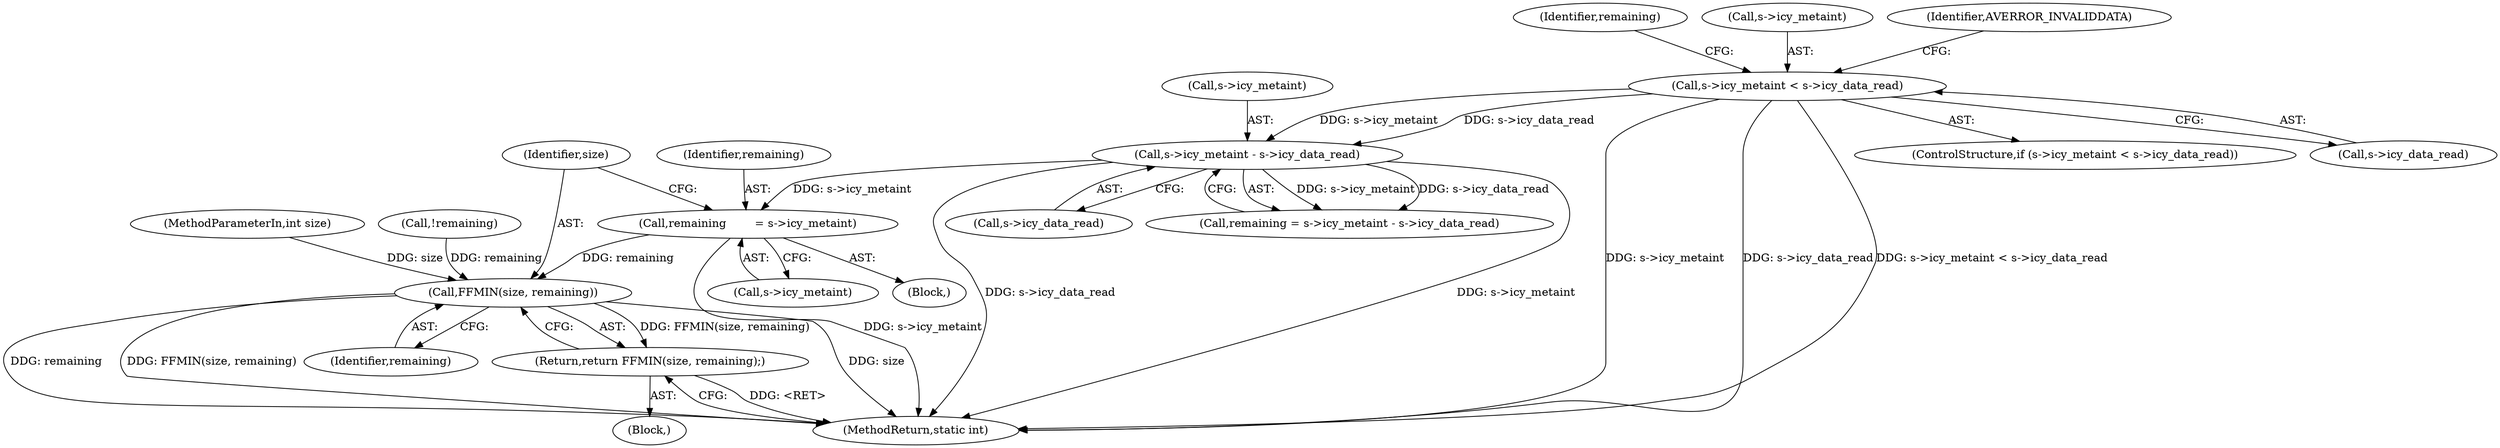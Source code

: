 digraph "0_FFmpeg_2a05c8f813de6f2278827734bf8102291e7484aa_8@API" {
"1000202" [label="(Call,remaining        = s->icy_metaint)"];
"1000125" [label="(Call,s->icy_metaint - s->icy_data_read)"];
"1000114" [label="(Call,s->icy_metaint < s->icy_data_read)"];
"1000208" [label="(Call,FFMIN(size, remaining))"];
"1000207" [label="(Return,return FFMIN(size, remaining);)"];
"1000204" [label="(Call,s->icy_metaint)"];
"1000208" [label="(Call,FFMIN(size, remaining))"];
"1000104" [label="(MethodParameterIn,int size)"];
"1000126" [label="(Call,s->icy_metaint)"];
"1000211" [label="(MethodReturn,static int)"];
"1000124" [label="(Identifier,remaining)"];
"1000114" [label="(Call,s->icy_metaint < s->icy_data_read)"];
"1000113" [label="(ControlStructure,if (s->icy_metaint < s->icy_data_read))"];
"1000105" [label="(Block,)"];
"1000115" [label="(Call,s->icy_metaint)"];
"1000202" [label="(Call,remaining        = s->icy_metaint)"];
"1000122" [label="(Identifier,AVERROR_INVALIDDATA)"];
"1000129" [label="(Call,s->icy_data_read)"];
"1000135" [label="(Block,)"];
"1000118" [label="(Call,s->icy_data_read)"];
"1000209" [label="(Identifier,size)"];
"1000133" [label="(Call,!remaining)"];
"1000210" [label="(Identifier,remaining)"];
"1000203" [label="(Identifier,remaining)"];
"1000123" [label="(Call,remaining = s->icy_metaint - s->icy_data_read)"];
"1000125" [label="(Call,s->icy_metaint - s->icy_data_read)"];
"1000207" [label="(Return,return FFMIN(size, remaining);)"];
"1000202" -> "1000135"  [label="AST: "];
"1000202" -> "1000204"  [label="CFG: "];
"1000203" -> "1000202"  [label="AST: "];
"1000204" -> "1000202"  [label="AST: "];
"1000209" -> "1000202"  [label="CFG: "];
"1000202" -> "1000211"  [label="DDG: s->icy_metaint"];
"1000125" -> "1000202"  [label="DDG: s->icy_metaint"];
"1000202" -> "1000208"  [label="DDG: remaining"];
"1000125" -> "1000123"  [label="AST: "];
"1000125" -> "1000129"  [label="CFG: "];
"1000126" -> "1000125"  [label="AST: "];
"1000129" -> "1000125"  [label="AST: "];
"1000123" -> "1000125"  [label="CFG: "];
"1000125" -> "1000211"  [label="DDG: s->icy_metaint"];
"1000125" -> "1000211"  [label="DDG: s->icy_data_read"];
"1000125" -> "1000123"  [label="DDG: s->icy_metaint"];
"1000125" -> "1000123"  [label="DDG: s->icy_data_read"];
"1000114" -> "1000125"  [label="DDG: s->icy_metaint"];
"1000114" -> "1000125"  [label="DDG: s->icy_data_read"];
"1000114" -> "1000113"  [label="AST: "];
"1000114" -> "1000118"  [label="CFG: "];
"1000115" -> "1000114"  [label="AST: "];
"1000118" -> "1000114"  [label="AST: "];
"1000122" -> "1000114"  [label="CFG: "];
"1000124" -> "1000114"  [label="CFG: "];
"1000114" -> "1000211"  [label="DDG: s->icy_metaint"];
"1000114" -> "1000211"  [label="DDG: s->icy_data_read"];
"1000114" -> "1000211"  [label="DDG: s->icy_metaint < s->icy_data_read"];
"1000208" -> "1000207"  [label="AST: "];
"1000208" -> "1000210"  [label="CFG: "];
"1000209" -> "1000208"  [label="AST: "];
"1000210" -> "1000208"  [label="AST: "];
"1000207" -> "1000208"  [label="CFG: "];
"1000208" -> "1000211"  [label="DDG: size"];
"1000208" -> "1000211"  [label="DDG: remaining"];
"1000208" -> "1000211"  [label="DDG: FFMIN(size, remaining)"];
"1000208" -> "1000207"  [label="DDG: FFMIN(size, remaining)"];
"1000104" -> "1000208"  [label="DDG: size"];
"1000133" -> "1000208"  [label="DDG: remaining"];
"1000207" -> "1000105"  [label="AST: "];
"1000211" -> "1000207"  [label="CFG: "];
"1000207" -> "1000211"  [label="DDG: <RET>"];
}
